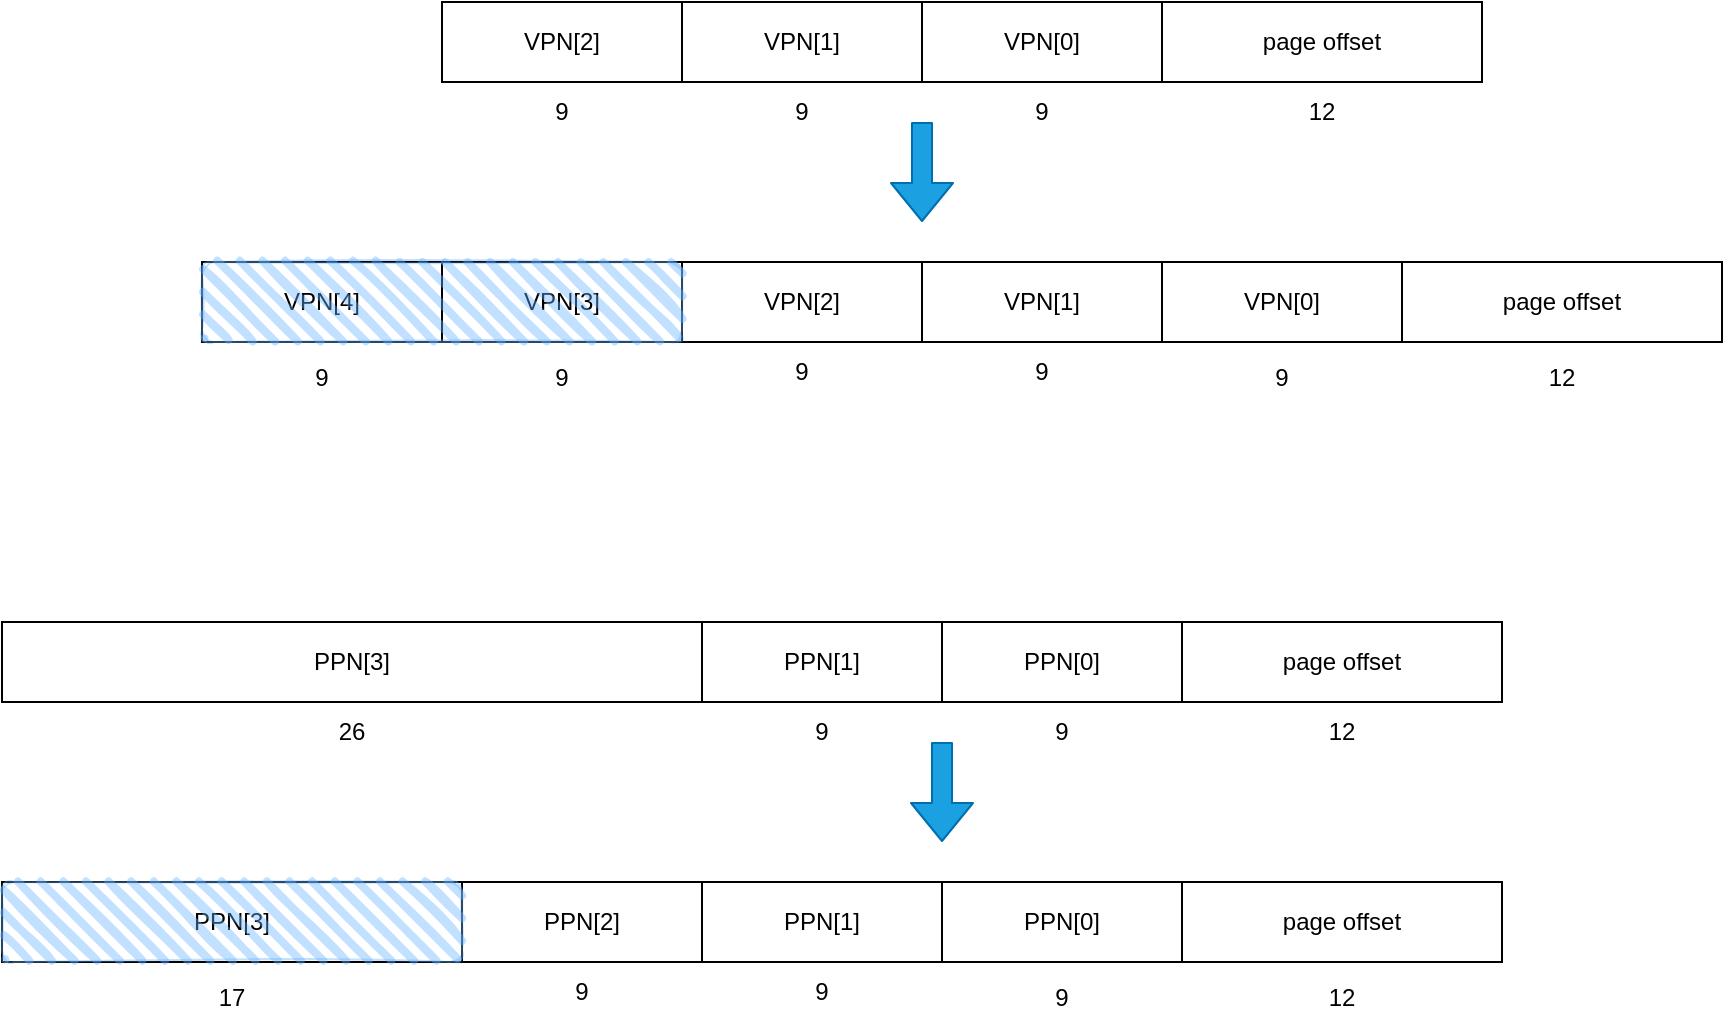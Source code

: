 <mxfile version="14.7.2" type="github">
  <diagram id="VFPRk3SO7u7Fnfk16GSO" name="Page-1">
    <mxGraphModel dx="1251" dy="334" grid="0" gridSize="10" guides="1" tooltips="1" connect="1" arrows="1" fold="1" page="0" pageScale="1" pageWidth="827" pageHeight="1169" math="0" shadow="0">
      <root>
        <mxCell id="0" />
        <mxCell id="1" parent="0" />
        <mxCell id="8gNELmWuBTa5htfe1J0R-1" value="&lt;span&gt;VPN[2]&lt;/span&gt;" style="rounded=0;whiteSpace=wrap;html=1;" vertex="1" parent="1">
          <mxGeometry x="200" y="120" width="120" height="40" as="geometry" />
        </mxCell>
        <mxCell id="8gNELmWuBTa5htfe1J0R-2" value="&lt;span&gt;VPN[1]&lt;/span&gt;" style="rounded=0;whiteSpace=wrap;html=1;" vertex="1" parent="1">
          <mxGeometry x="320" y="120" width="120" height="40" as="geometry" />
        </mxCell>
        <mxCell id="8gNELmWuBTa5htfe1J0R-3" value="VPN[0]" style="rounded=0;whiteSpace=wrap;html=1;" vertex="1" parent="1">
          <mxGeometry x="440" y="120" width="120" height="40" as="geometry" />
        </mxCell>
        <mxCell id="8gNELmWuBTa5htfe1J0R-4" value="page offset" style="rounded=0;whiteSpace=wrap;html=1;" vertex="1" parent="1">
          <mxGeometry x="560" y="120" width="160" height="40" as="geometry" />
        </mxCell>
        <mxCell id="8gNELmWuBTa5htfe1J0R-5" value="&lt;span&gt;VPN[4]&lt;/span&gt;" style="rounded=0;whiteSpace=wrap;html=1;" vertex="1" parent="1">
          <mxGeometry x="80" y="250" width="120" height="40" as="geometry" />
        </mxCell>
        <mxCell id="8gNELmWuBTa5htfe1J0R-6" value="&lt;span&gt;VPN[3]&lt;/span&gt;" style="rounded=0;whiteSpace=wrap;html=1;" vertex="1" parent="1">
          <mxGeometry x="200" y="250" width="120" height="40" as="geometry" />
        </mxCell>
        <mxCell id="8gNELmWuBTa5htfe1J0R-7" value="&lt;span&gt;VPN[2]&lt;/span&gt;" style="rounded=0;whiteSpace=wrap;html=1;" vertex="1" parent="1">
          <mxGeometry x="320" y="250" width="120" height="40" as="geometry" />
        </mxCell>
        <mxCell id="8gNELmWuBTa5htfe1J0R-8" value="&lt;span&gt;VPN[1]&lt;/span&gt;" style="rounded=0;whiteSpace=wrap;html=1;" vertex="1" parent="1">
          <mxGeometry x="440" y="250" width="120" height="40" as="geometry" />
        </mxCell>
        <mxCell id="8gNELmWuBTa5htfe1J0R-9" value="&lt;span&gt;VPN[0]&lt;/span&gt;" style="rounded=0;whiteSpace=wrap;html=1;" vertex="1" parent="1">
          <mxGeometry x="560" y="250" width="120" height="40" as="geometry" />
        </mxCell>
        <mxCell id="8gNELmWuBTa5htfe1J0R-10" value="&lt;span&gt;page offset&lt;/span&gt;" style="rounded=0;whiteSpace=wrap;html=1;" vertex="1" parent="1">
          <mxGeometry x="680" y="250" width="160" height="40" as="geometry" />
        </mxCell>
        <mxCell id="8gNELmWuBTa5htfe1J0R-11" value="" style="shape=flexArrow;endArrow=classic;html=1;fillColor=#1ba1e2;strokeColor=#006EAF;" edge="1" parent="1">
          <mxGeometry width="50" height="50" relative="1" as="geometry">
            <mxPoint x="440" y="180" as="sourcePoint" />
            <mxPoint x="440" y="230" as="targetPoint" />
          </mxGeometry>
        </mxCell>
        <mxCell id="8gNELmWuBTa5htfe1J0R-12" value="" style="rounded=1;whiteSpace=wrap;html=1;strokeWidth=1;fillWeight=4;hachureGap=8;hachureAngle=45;sketch=1;fontColor=#ffffff;opacity=40;strokeColor=#66B2FF;fillColor=#66B2FF;" vertex="1" parent="1">
          <mxGeometry x="80" y="250" width="240" height="40" as="geometry" />
        </mxCell>
        <mxCell id="8gNELmWuBTa5htfe1J0R-14" value="9" style="text;html=1;strokeColor=none;fillColor=none;align=center;verticalAlign=middle;whiteSpace=wrap;rounded=0;opacity=40;" vertex="1" parent="1">
          <mxGeometry x="240" y="165" width="40" height="20" as="geometry" />
        </mxCell>
        <mxCell id="8gNELmWuBTa5htfe1J0R-15" value="9" style="text;html=1;strokeColor=none;fillColor=none;align=center;verticalAlign=middle;whiteSpace=wrap;rounded=0;opacity=40;" vertex="1" parent="1">
          <mxGeometry x="360" y="165" width="40" height="20" as="geometry" />
        </mxCell>
        <mxCell id="8gNELmWuBTa5htfe1J0R-16" value="9" style="text;html=1;strokeColor=none;fillColor=none;align=center;verticalAlign=middle;whiteSpace=wrap;rounded=0;opacity=40;" vertex="1" parent="1">
          <mxGeometry x="120" y="298" width="40" height="20" as="geometry" />
        </mxCell>
        <mxCell id="8gNELmWuBTa5htfe1J0R-17" value="9" style="text;html=1;strokeColor=none;fillColor=none;align=center;verticalAlign=middle;whiteSpace=wrap;rounded=0;opacity=40;" vertex="1" parent="1">
          <mxGeometry x="240" y="298" width="40" height="20" as="geometry" />
        </mxCell>
        <mxCell id="8gNELmWuBTa5htfe1J0R-18" value="9" style="text;html=1;strokeColor=none;fillColor=none;align=center;verticalAlign=middle;whiteSpace=wrap;rounded=0;opacity=40;" vertex="1" parent="1">
          <mxGeometry x="360" y="295" width="40" height="20" as="geometry" />
        </mxCell>
        <mxCell id="8gNELmWuBTa5htfe1J0R-19" value="9" style="text;html=1;strokeColor=none;fillColor=none;align=center;verticalAlign=middle;whiteSpace=wrap;rounded=0;opacity=40;" vertex="1" parent="1">
          <mxGeometry x="480" y="295" width="40" height="20" as="geometry" />
        </mxCell>
        <mxCell id="8gNELmWuBTa5htfe1J0R-20" value="9" style="text;html=1;strokeColor=none;fillColor=none;align=center;verticalAlign=middle;whiteSpace=wrap;rounded=0;opacity=40;" vertex="1" parent="1">
          <mxGeometry x="480" y="165" width="40" height="20" as="geometry" />
        </mxCell>
        <mxCell id="8gNELmWuBTa5htfe1J0R-21" value="9" style="text;html=1;strokeColor=none;fillColor=none;align=center;verticalAlign=middle;whiteSpace=wrap;rounded=0;opacity=40;" vertex="1" parent="1">
          <mxGeometry x="600" y="298" width="40" height="20" as="geometry" />
        </mxCell>
        <mxCell id="8gNELmWuBTa5htfe1J0R-22" value="12" style="text;html=1;strokeColor=none;fillColor=none;align=center;verticalAlign=middle;whiteSpace=wrap;rounded=0;opacity=40;" vertex="1" parent="1">
          <mxGeometry x="740" y="298" width="40" height="20" as="geometry" />
        </mxCell>
        <mxCell id="8gNELmWuBTa5htfe1J0R-23" value="12" style="text;html=1;strokeColor=none;fillColor=none;align=center;verticalAlign=middle;whiteSpace=wrap;rounded=0;opacity=40;" vertex="1" parent="1">
          <mxGeometry x="620" y="165" width="40" height="20" as="geometry" />
        </mxCell>
        <mxCell id="8gNELmWuBTa5htfe1J0R-24" value="&lt;span&gt;PPN[3]&lt;/span&gt;" style="rounded=0;whiteSpace=wrap;html=1;" vertex="1" parent="1">
          <mxGeometry x="-20" y="430" width="350" height="40" as="geometry" />
        </mxCell>
        <mxCell id="8gNELmWuBTa5htfe1J0R-25" value="&lt;span&gt;PPN[1]&lt;/span&gt;" style="rounded=0;whiteSpace=wrap;html=1;" vertex="1" parent="1">
          <mxGeometry x="330" y="430" width="120" height="40" as="geometry" />
        </mxCell>
        <mxCell id="8gNELmWuBTa5htfe1J0R-26" value="PPN[0]" style="rounded=0;whiteSpace=wrap;html=1;" vertex="1" parent="1">
          <mxGeometry x="450" y="430" width="120" height="40" as="geometry" />
        </mxCell>
        <mxCell id="8gNELmWuBTa5htfe1J0R-27" value="page offset" style="rounded=0;whiteSpace=wrap;html=1;" vertex="1" parent="1">
          <mxGeometry x="570" y="430" width="160" height="40" as="geometry" />
        </mxCell>
        <mxCell id="8gNELmWuBTa5htfe1J0R-29" value="&lt;span&gt;PPN[3]&lt;/span&gt;" style="rounded=0;whiteSpace=wrap;html=1;" vertex="1" parent="1">
          <mxGeometry x="-20" y="560" width="230" height="40" as="geometry" />
        </mxCell>
        <mxCell id="8gNELmWuBTa5htfe1J0R-30" value="&lt;span&gt;PPN[2]&lt;/span&gt;" style="rounded=0;whiteSpace=wrap;html=1;" vertex="1" parent="1">
          <mxGeometry x="210" y="560" width="120" height="40" as="geometry" />
        </mxCell>
        <mxCell id="8gNELmWuBTa5htfe1J0R-31" value="&lt;span&gt;PPN[1]&lt;/span&gt;" style="rounded=0;whiteSpace=wrap;html=1;" vertex="1" parent="1">
          <mxGeometry x="330" y="560" width="120" height="40" as="geometry" />
        </mxCell>
        <mxCell id="8gNELmWuBTa5htfe1J0R-32" value="&lt;span&gt;PPN[0]&lt;/span&gt;" style="rounded=0;whiteSpace=wrap;html=1;" vertex="1" parent="1">
          <mxGeometry x="450" y="560" width="120" height="40" as="geometry" />
        </mxCell>
        <mxCell id="8gNELmWuBTa5htfe1J0R-33" value="&lt;span&gt;page offset&lt;/span&gt;" style="rounded=0;whiteSpace=wrap;html=1;" vertex="1" parent="1">
          <mxGeometry x="570" y="560" width="160" height="40" as="geometry" />
        </mxCell>
        <mxCell id="8gNELmWuBTa5htfe1J0R-34" value="" style="shape=flexArrow;endArrow=classic;html=1;fillColor=#1ba1e2;strokeColor=#006EAF;" edge="1" parent="1">
          <mxGeometry width="50" height="50" relative="1" as="geometry">
            <mxPoint x="450" y="490" as="sourcePoint" />
            <mxPoint x="450" y="540" as="targetPoint" />
          </mxGeometry>
        </mxCell>
        <mxCell id="8gNELmWuBTa5htfe1J0R-35" value="" style="rounded=1;whiteSpace=wrap;html=1;strokeWidth=1;fillWeight=4;hachureGap=8;hachureAngle=45;sketch=1;fontColor=#ffffff;opacity=40;strokeColor=#66B2FF;fillColor=#66B2FF;" vertex="1" parent="1">
          <mxGeometry x="-20" y="560" width="230" height="40" as="geometry" />
        </mxCell>
        <mxCell id="8gNELmWuBTa5htfe1J0R-36" value="26" style="text;html=1;strokeColor=none;fillColor=none;align=center;verticalAlign=middle;whiteSpace=wrap;rounded=0;opacity=40;" vertex="1" parent="1">
          <mxGeometry x="135" y="475" width="40" height="20" as="geometry" />
        </mxCell>
        <mxCell id="8gNELmWuBTa5htfe1J0R-37" value="9" style="text;html=1;strokeColor=none;fillColor=none;align=center;verticalAlign=middle;whiteSpace=wrap;rounded=0;opacity=40;" vertex="1" parent="1">
          <mxGeometry x="370" y="475" width="40" height="20" as="geometry" />
        </mxCell>
        <mxCell id="8gNELmWuBTa5htfe1J0R-38" value="17" style="text;html=1;strokeColor=none;fillColor=none;align=center;verticalAlign=middle;whiteSpace=wrap;rounded=0;opacity=40;" vertex="1" parent="1">
          <mxGeometry x="75" y="608" width="40" height="20" as="geometry" />
        </mxCell>
        <mxCell id="8gNELmWuBTa5htfe1J0R-40" value="9" style="text;html=1;strokeColor=none;fillColor=none;align=center;verticalAlign=middle;whiteSpace=wrap;rounded=0;opacity=40;" vertex="1" parent="1">
          <mxGeometry x="250" y="605" width="40" height="20" as="geometry" />
        </mxCell>
        <mxCell id="8gNELmWuBTa5htfe1J0R-41" value="9" style="text;html=1;strokeColor=none;fillColor=none;align=center;verticalAlign=middle;whiteSpace=wrap;rounded=0;opacity=40;" vertex="1" parent="1">
          <mxGeometry x="370" y="605" width="40" height="20" as="geometry" />
        </mxCell>
        <mxCell id="8gNELmWuBTa5htfe1J0R-42" value="9" style="text;html=1;strokeColor=none;fillColor=none;align=center;verticalAlign=middle;whiteSpace=wrap;rounded=0;opacity=40;" vertex="1" parent="1">
          <mxGeometry x="490" y="475" width="40" height="20" as="geometry" />
        </mxCell>
        <mxCell id="8gNELmWuBTa5htfe1J0R-43" value="9" style="text;html=1;strokeColor=none;fillColor=none;align=center;verticalAlign=middle;whiteSpace=wrap;rounded=0;opacity=40;" vertex="1" parent="1">
          <mxGeometry x="490" y="608" width="40" height="20" as="geometry" />
        </mxCell>
        <mxCell id="8gNELmWuBTa5htfe1J0R-44" value="12" style="text;html=1;strokeColor=none;fillColor=none;align=center;verticalAlign=middle;whiteSpace=wrap;rounded=0;opacity=40;" vertex="1" parent="1">
          <mxGeometry x="630" y="608" width="40" height="20" as="geometry" />
        </mxCell>
        <mxCell id="8gNELmWuBTa5htfe1J0R-45" value="12" style="text;html=1;strokeColor=none;fillColor=none;align=center;verticalAlign=middle;whiteSpace=wrap;rounded=0;opacity=40;" vertex="1" parent="1">
          <mxGeometry x="630" y="475" width="40" height="20" as="geometry" />
        </mxCell>
      </root>
    </mxGraphModel>
  </diagram>
</mxfile>
